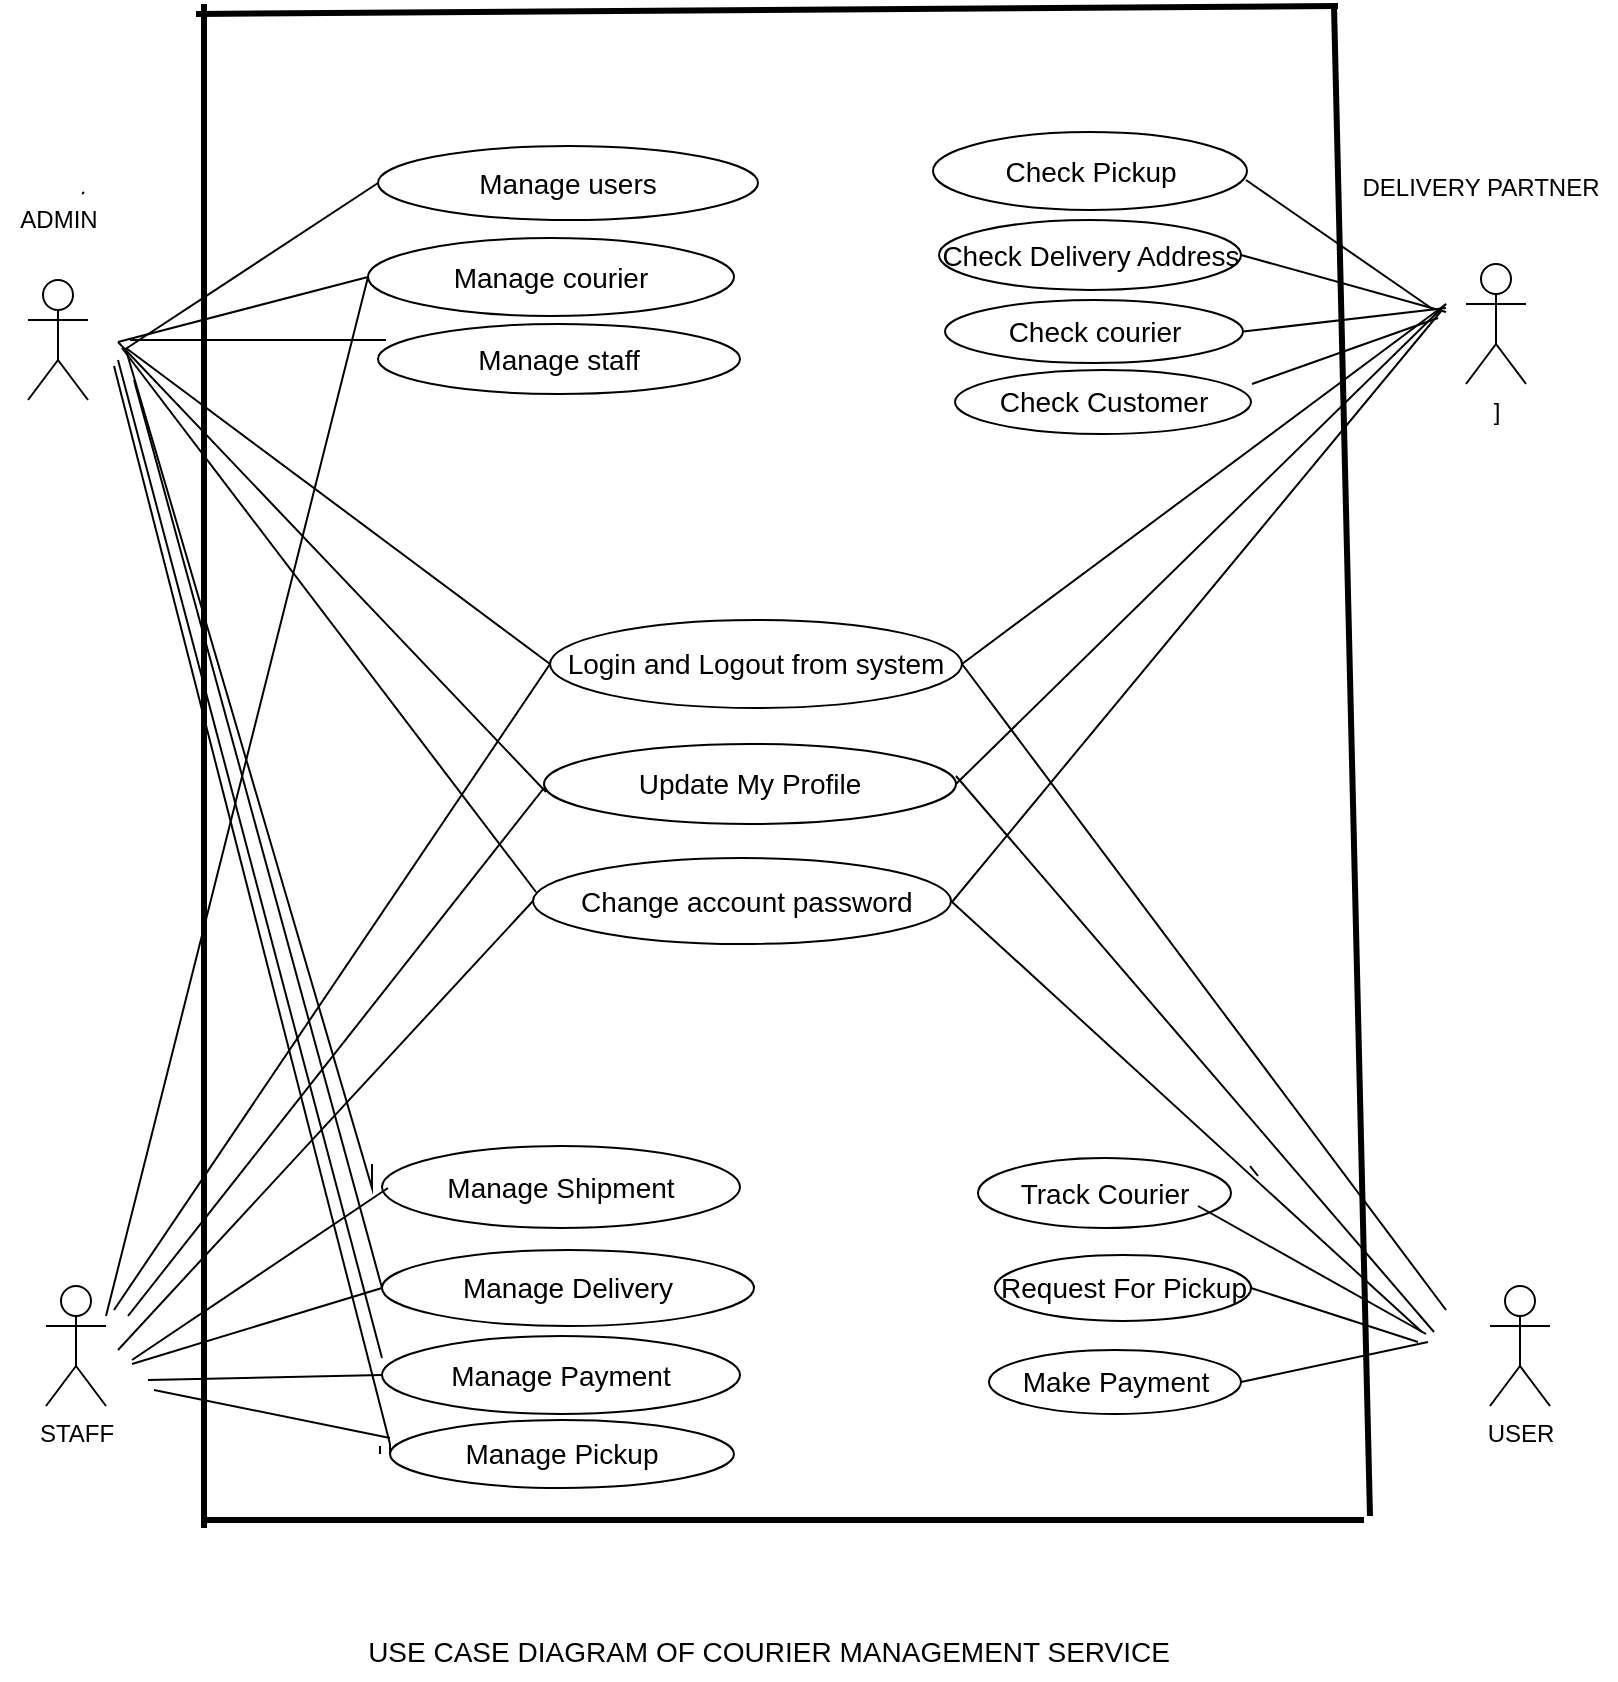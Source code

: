 <mxfile version="24.6.4" type="github">
  <diagram name="Page-1" id="W7U19AV3r4YC8WKteQL8">
    <mxGraphModel dx="1588" dy="824" grid="0" gridSize="10" guides="1" tooltips="1" connect="1" arrows="1" fold="1" page="1" pageScale="1" pageWidth="827" pageHeight="1169" math="0" shadow="0">
      <root>
        <mxCell id="0" />
        <mxCell id="1" parent="0" />
        <mxCell id="xKQDmw8rlLNDozfAPPdS-1" value="&lt;font style=&quot;font-size: 14px;&quot;&gt;Login and Logout from system&lt;/font&gt;" style="ellipse;whiteSpace=wrap;html=1;fontStyle=0" vertex="1" parent="1">
          <mxGeometry x="301" y="423" width="206" height="44" as="geometry" />
        </mxCell>
        <mxCell id="xKQDmw8rlLNDozfAPPdS-4" value="&lt;font style=&quot;font-size: 14px;&quot;&gt;Update My Profile&lt;/font&gt;" style="ellipse;whiteSpace=wrap;html=1;" vertex="1" parent="1">
          <mxGeometry x="298" y="485" width="206" height="40" as="geometry" />
        </mxCell>
        <mxCell id="xKQDmw8rlLNDozfAPPdS-7" value="" style="shape=umlActor;verticalLabelPosition=bottom;verticalAlign=top;html=1;outlineConnect=0;" vertex="1" parent="1">
          <mxGeometry x="40" y="253" width="30" height="60" as="geometry" />
        </mxCell>
        <mxCell id="xKQDmw8rlLNDozfAPPdS-9" value="]" style="shape=umlActor;verticalLabelPosition=bottom;verticalAlign=top;html=1;outlineConnect=0;" vertex="1" parent="1">
          <mxGeometry x="759" y="245" width="30" height="60" as="geometry" />
        </mxCell>
        <mxCell id="xKQDmw8rlLNDozfAPPdS-11" value="USER" style="shape=umlActor;verticalLabelPosition=bottom;verticalAlign=top;html=1;outlineConnect=0;" vertex="1" parent="1">
          <mxGeometry x="771" y="756" width="30" height="60" as="geometry" />
        </mxCell>
        <mxCell id="xKQDmw8rlLNDozfAPPdS-13" value="&lt;font style=&quot;font-size: 14px;&quot;&gt;Manage users&lt;/font&gt;" style="ellipse;whiteSpace=wrap;html=1;" vertex="1" parent="1">
          <mxGeometry x="215" y="186" width="190" height="37" as="geometry" />
        </mxCell>
        <mxCell id="xKQDmw8rlLNDozfAPPdS-14" value="&lt;font style=&quot;font-size: 14px;&quot;&gt;Manage courier&lt;/font&gt;" style="ellipse;whiteSpace=wrap;html=1;" vertex="1" parent="1">
          <mxGeometry x="210" y="232" width="183" height="39" as="geometry" />
        </mxCell>
        <mxCell id="xKQDmw8rlLNDozfAPPdS-15" value="&lt;font style=&quot;font-size: 14px;&quot;&gt;Manage &lt;/font&gt;&lt;font style=&quot;font-size: 14px;&quot;&gt;staff&lt;/font&gt;" style="ellipse;whiteSpace=wrap;html=1;" vertex="1" parent="1">
          <mxGeometry x="215" y="275" width="181" height="35" as="geometry" />
        </mxCell>
        <mxCell id="xKQDmw8rlLNDozfAPPdS-16" value="&lt;font style=&quot;font-size: 14px;&quot;&gt;Check &lt;/font&gt;&lt;font style=&quot;font-size: 14px;&quot;&gt;Delivery &lt;/font&gt;&lt;font style=&quot;font-size: 14px;&quot;&gt;Address&lt;/font&gt;" style="ellipse;whiteSpace=wrap;html=1;" vertex="1" parent="1">
          <mxGeometry x="495.5" y="223" width="151" height="35" as="geometry" />
        </mxCell>
        <mxCell id="xKQDmw8rlLNDozfAPPdS-17" value="&lt;font style=&quot;font-size: 14px;&quot;&gt;Check &lt;/font&gt;&lt;font style=&quot;font-size: 14px;&quot;&gt;courier&lt;/font&gt;" style="ellipse;whiteSpace=wrap;html=1;" vertex="1" parent="1">
          <mxGeometry x="498.5" y="263" width="149" height="31.5" as="geometry" />
        </mxCell>
        <mxCell id="xKQDmw8rlLNDozfAPPdS-18" value="&lt;font style=&quot;font-size: 14px;&quot;&gt;Check &lt;/font&gt;&lt;font style=&quot;font-size: 14px;&quot;&gt;Customer&lt;/font&gt;" style="ellipse;whiteSpace=wrap;html=1;" vertex="1" parent="1">
          <mxGeometry x="503.5" y="298" width="148" height="32" as="geometry" />
        </mxCell>
        <mxCell id="xKQDmw8rlLNDozfAPPdS-19" value="&lt;font style=&quot;font-size: 14px;&quot;&gt;Check Pickup&lt;/font&gt;" style="ellipse;whiteSpace=wrap;html=1;" vertex="1" parent="1">
          <mxGeometry x="492.5" y="179" width="157" height="39" as="geometry" />
        </mxCell>
        <mxCell id="xKQDmw8rlLNDozfAPPdS-23" value="&lt;font style=&quot;font-size: 14px;&quot;&gt;Manage &lt;/font&gt;&lt;font style=&quot;font-size: 14px;&quot;&gt;Shipment&lt;/font&gt;" style="ellipse;whiteSpace=wrap;html=1;" vertex="1" parent="1">
          <mxGeometry x="217" y="686" width="179" height="41" as="geometry" />
        </mxCell>
        <mxCell id="xKQDmw8rlLNDozfAPPdS-25" value="&lt;font style=&quot;font-size: 14px;&quot;&gt;Manage &lt;/font&gt;&lt;font style=&quot;font-size: 14px;&quot;&gt;Payment&lt;/font&gt;" style="ellipse;whiteSpace=wrap;html=1;" vertex="1" parent="1">
          <mxGeometry x="217" y="781" width="179" height="39" as="geometry" />
        </mxCell>
        <mxCell id="xKQDmw8rlLNDozfAPPdS-24" value="&lt;font style=&quot;font-size: 14px;&quot;&gt;Manage &lt;/font&gt;&lt;font style=&quot;font-size: 14px;&quot;&gt;Delivery&lt;/font&gt;" style="ellipse;whiteSpace=wrap;html=1;" vertex="1" parent="1">
          <mxGeometry x="217" y="738" width="186" height="38" as="geometry" />
        </mxCell>
        <mxCell id="xKQDmw8rlLNDozfAPPdS-30" value="&lt;font style=&quot;font-size: 14px;&quot;&gt;Manage &lt;/font&gt;&lt;font style=&quot;font-size: 14px;&quot;&gt;Pickup&lt;/font&gt;" style="ellipse;whiteSpace=wrap;html=1;" vertex="1" parent="1">
          <mxGeometry x="221" y="823" width="172" height="34" as="geometry" />
        </mxCell>
        <mxCell id="xKQDmw8rlLNDozfAPPdS-31" value="&lt;font style=&quot;font-size: 14px;&quot;&gt;Track &lt;/font&gt;&lt;font style=&quot;font-size: 14px;&quot;&gt;Courier&lt;/font&gt;" style="ellipse;whiteSpace=wrap;html=1;" vertex="1" parent="1">
          <mxGeometry x="515" y="692" width="126.5" height="35" as="geometry" />
        </mxCell>
        <mxCell id="xKQDmw8rlLNDozfAPPdS-32" value="&lt;font style=&quot;font-size: 14px;&quot;&gt;Request &lt;/font&gt;&lt;font style=&quot;font-size: 14px;&quot;&gt;For &lt;/font&gt;&lt;font style=&quot;font-size: 14px;&quot;&gt;Pickup&lt;/font&gt;" style="ellipse;whiteSpace=wrap;html=1;" vertex="1" parent="1">
          <mxGeometry x="523.5" y="740.5" width="128" height="33" as="geometry" />
        </mxCell>
        <mxCell id="xKQDmw8rlLNDozfAPPdS-33" value="&lt;font style=&quot;font-size: 14px;&quot;&gt;Make &lt;/font&gt;&lt;font style=&quot;font-size: 14px;&quot;&gt;Payment&lt;/font&gt;" style="ellipse;whiteSpace=wrap;html=1;" vertex="1" parent="1">
          <mxGeometry x="520.5" y="788" width="126" height="32" as="geometry" />
        </mxCell>
        <mxCell id="xKQDmw8rlLNDozfAPPdS-44" value="" style="endArrow=none;html=1;rounded=0;" edge="1" parent="1" source="xKQDmw8rlLNDozfAPPdS-5">
          <mxGeometry width="50" height="50" relative="1" as="geometry">
            <mxPoint x="76" y="882" as="sourcePoint" />
            <mxPoint x="296" y="563" as="targetPoint" />
          </mxGeometry>
        </mxCell>
        <mxCell id="xKQDmw8rlLNDozfAPPdS-51" value="" style="endArrow=none;html=1;rounded=0;exitX=0;exitY=0.5;exitDx=0;exitDy=0;" edge="1" parent="1" source="xKQDmw8rlLNDozfAPPdS-5">
          <mxGeometry width="50" height="50" relative="1" as="geometry">
            <mxPoint x="58" y="893" as="sourcePoint" />
            <mxPoint x="85" y="788" as="targetPoint" />
            <Array as="points" />
          </mxGeometry>
        </mxCell>
        <mxCell id="xKQDmw8rlLNDozfAPPdS-52" value="" style="endArrow=none;html=1;rounded=0;" edge="1" parent="1">
          <mxGeometry width="50" height="50" relative="1" as="geometry">
            <mxPoint x="294" y="559" as="sourcePoint" />
            <mxPoint x="87" y="287" as="targetPoint" />
          </mxGeometry>
        </mxCell>
        <mxCell id="xKQDmw8rlLNDozfAPPdS-57" value="" style="endArrow=none;html=1;rounded=0;" edge="1" parent="1">
          <mxGeometry width="50" height="50" relative="1" as="geometry">
            <mxPoint x="559" y="450" as="sourcePoint" />
            <mxPoint x="559" y="450" as="targetPoint" />
            <Array as="points">
              <mxPoint x="559" y="450" />
            </Array>
          </mxGeometry>
        </mxCell>
        <mxCell id="xKQDmw8rlLNDozfAPPdS-5" value="&lt;span style=&quot;font-size: 14px;&quot;&gt;&amp;nbsp;Change account password&lt;/span&gt;" style="ellipse;whiteSpace=wrap;html=1;" vertex="1" parent="1">
          <mxGeometry x="292.5" y="542" width="209" height="43" as="geometry" />
        </mxCell>
        <mxCell id="xKQDmw8rlLNDozfAPPdS-61" value="" style="endArrow=none;html=1;rounded=0;" edge="1" parent="1">
          <mxGeometry width="50" height="50" relative="1" as="geometry">
            <mxPoint x="556" y="459" as="sourcePoint" />
            <mxPoint x="556" y="459" as="targetPoint" />
            <Array as="points">
              <mxPoint x="556" y="459" />
            </Array>
          </mxGeometry>
        </mxCell>
        <mxCell id="xKQDmw8rlLNDozfAPPdS-64" value="" style="endArrow=none;html=1;rounded=0;entryX=1;entryY=0.5;entryDx=0;entryDy=0;" edge="1" parent="1" target="xKQDmw8rlLNDozfAPPdS-5">
          <mxGeometry width="50" height="50" relative="1" as="geometry">
            <mxPoint x="737" y="779" as="sourcePoint" />
            <mxPoint x="743" y="791" as="targetPoint" />
            <Array as="points" />
          </mxGeometry>
        </mxCell>
        <mxCell id="xKQDmw8rlLNDozfAPPdS-67" value="" style="endArrow=none;html=1;rounded=0;" edge="1" parent="1">
          <mxGeometry width="50" height="50" relative="1" as="geometry">
            <mxPoint x="504" y="501" as="sourcePoint" />
            <mxPoint x="743" y="779" as="targetPoint" />
            <Array as="points" />
          </mxGeometry>
        </mxCell>
        <mxCell id="xKQDmw8rlLNDozfAPPdS-68" value="" style="endArrow=none;html=1;rounded=0;entryX=1;entryY=0.5;entryDx=0;entryDy=0;" edge="1" parent="1" target="xKQDmw8rlLNDozfAPPdS-4">
          <mxGeometry width="50" height="50" relative="1" as="geometry">
            <mxPoint x="504" y="505" as="sourcePoint" />
            <mxPoint x="559" y="531" as="targetPoint" />
            <Array as="points">
              <mxPoint x="749" y="265" />
            </Array>
          </mxGeometry>
        </mxCell>
        <mxCell id="xKQDmw8rlLNDozfAPPdS-69" value="" style="endArrow=none;html=1;rounded=0;exitX=0;exitY=0.5;exitDx=0;exitDy=0;" edge="1" parent="1" source="xKQDmw8rlLNDozfAPPdS-1">
          <mxGeometry width="50" height="50" relative="1" as="geometry">
            <mxPoint x="509" y="581" as="sourcePoint" />
            <mxPoint x="301" y="445" as="targetPoint" />
            <Array as="points">
              <mxPoint x="89" y="287" />
            </Array>
          </mxGeometry>
        </mxCell>
        <mxCell id="xKQDmw8rlLNDozfAPPdS-70" value="" style="endArrow=none;html=1;rounded=0;" edge="1" parent="1">
          <mxGeometry width="50" height="50" relative="1" as="geometry">
            <mxPoint x="296" y="453" as="sourcePoint" />
            <mxPoint x="296" y="453" as="targetPoint" />
            <Array as="points" />
          </mxGeometry>
        </mxCell>
        <mxCell id="xKQDmw8rlLNDozfAPPdS-72" value="DELIVERY PARTNER" style="text;html=1;align=center;verticalAlign=middle;resizable=0;points=[];autosize=1;strokeColor=none;fillColor=none;" vertex="1" parent="1">
          <mxGeometry x="698" y="194" width="136" height="26" as="geometry" />
        </mxCell>
        <mxCell id="xKQDmw8rlLNDozfAPPdS-87" value="" style="endArrow=none;html=1;rounded=0;exitX=1;exitY=0.5;exitDx=0;exitDy=0;" edge="1" parent="1" source="xKQDmw8rlLNDozfAPPdS-1">
          <mxGeometry width="50" height="50" relative="1" as="geometry">
            <mxPoint x="741" y="186" as="sourcePoint" />
            <mxPoint x="507" y="445" as="targetPoint" />
            <Array as="points">
              <mxPoint x="749" y="265" />
            </Array>
          </mxGeometry>
        </mxCell>
        <mxCell id="xKQDmw8rlLNDozfAPPdS-88" value="" style="endArrow=none;html=1;rounded=0;exitX=1;exitY=0.5;exitDx=0;exitDy=0;entryX=1;entryY=0.5;entryDx=0;entryDy=0;" edge="1" parent="1" source="xKQDmw8rlLNDozfAPPdS-1" target="xKQDmw8rlLNDozfAPPdS-1">
          <mxGeometry width="50" height="50" relative="1" as="geometry">
            <mxPoint x="249" y="655" as="sourcePoint" />
            <mxPoint x="299" y="605" as="targetPoint" />
            <Array as="points">
              <mxPoint x="749" y="768" />
            </Array>
          </mxGeometry>
        </mxCell>
        <mxCell id="xKQDmw8rlLNDozfAPPdS-89" value="" style="endArrow=none;html=1;rounded=0;entryX=0;entryY=0.5;entryDx=0;entryDy=0;" edge="1" parent="1" target="xKQDmw8rlLNDozfAPPdS-13">
          <mxGeometry width="50" height="50" relative="1" as="geometry">
            <mxPoint x="88" y="288" as="sourcePoint" />
            <mxPoint x="58" y="152" as="targetPoint" />
          </mxGeometry>
        </mxCell>
        <mxCell id="xKQDmw8rlLNDozfAPPdS-10" value="STAFF" style="shape=umlActor;verticalLabelPosition=bottom;verticalAlign=top;html=1;outlineConnect=0;" vertex="1" parent="1">
          <mxGeometry x="49" y="756" width="30" height="60" as="geometry" />
        </mxCell>
        <mxCell id="xKQDmw8rlLNDozfAPPdS-95" value="" style="endArrow=none;html=1;rounded=0;" edge="1" parent="1" target="xKQDmw8rlLNDozfAPPdS-85">
          <mxGeometry width="50" height="50" relative="1" as="geometry">
            <mxPoint x="68" y="209" as="sourcePoint" />
            <mxPoint x="68" y="209" as="targetPoint" />
            <Array as="points" />
          </mxGeometry>
        </mxCell>
        <mxCell id="xKQDmw8rlLNDozfAPPdS-85" value="ADMIN" style="text;html=1;align=center;verticalAlign=middle;resizable=0;points=[];autosize=1;strokeColor=none;fillColor=none;" vertex="1" parent="1">
          <mxGeometry x="26.5" y="210" width="57" height="26" as="geometry" />
        </mxCell>
        <mxCell id="xKQDmw8rlLNDozfAPPdS-97" value="" style="endArrow=none;html=1;rounded=0;" edge="1" parent="1">
          <mxGeometry width="50" height="50" relative="1" as="geometry">
            <mxPoint x="298" y="507" as="sourcePoint" />
            <mxPoint x="90" y="771" as="targetPoint" />
          </mxGeometry>
        </mxCell>
        <mxCell id="xKQDmw8rlLNDozfAPPdS-98" value="" style="endArrow=none;html=1;rounded=0;" edge="1" parent="1">
          <mxGeometry width="50" height="50" relative="1" as="geometry">
            <mxPoint x="299" y="509" as="sourcePoint" />
            <mxPoint x="299" y="509" as="targetPoint" />
            <Array as="points">
              <mxPoint x="85" y="284" />
            </Array>
          </mxGeometry>
        </mxCell>
        <mxCell id="xKQDmw8rlLNDozfAPPdS-100" value="" style="endArrow=none;html=1;rounded=0;exitX=0;exitY=0.5;exitDx=0;exitDy=0;entryX=0;entryY=0.5;entryDx=0;entryDy=0;" edge="1" parent="1" source="xKQDmw8rlLNDozfAPPdS-1" target="xKQDmw8rlLNDozfAPPdS-1">
          <mxGeometry width="50" height="50" relative="1" as="geometry">
            <mxPoint x="261" y="525" as="sourcePoint" />
            <mxPoint x="311" y="475" as="targetPoint" />
            <Array as="points">
              <mxPoint x="83" y="768" />
            </Array>
          </mxGeometry>
        </mxCell>
        <mxCell id="xKQDmw8rlLNDozfAPPdS-105" value="" style="endArrow=none;html=1;rounded=0;" edge="1" parent="1">
          <mxGeometry width="50" height="50" relative="1" as="geometry">
            <mxPoint x="502" y="564" as="sourcePoint" />
            <mxPoint x="502" y="564" as="targetPoint" />
            <Array as="points">
              <mxPoint x="747" y="268" />
            </Array>
          </mxGeometry>
        </mxCell>
        <mxCell id="xKQDmw8rlLNDozfAPPdS-107" value="" style="endArrow=none;html=1;rounded=0;exitX=0;exitY=0.5;exitDx=0;exitDy=0;" edge="1" parent="1" source="xKQDmw8rlLNDozfAPPdS-14">
          <mxGeometry width="50" height="50" relative="1" as="geometry">
            <mxPoint x="85" y="279" as="sourcePoint" />
            <mxPoint x="85" y="284" as="targetPoint" />
            <Array as="points" />
          </mxGeometry>
        </mxCell>
        <mxCell id="xKQDmw8rlLNDozfAPPdS-108" value="" style="endArrow=none;html=1;rounded=0;entryX=0;entryY=0.5;entryDx=0;entryDy=0;exitX=0;exitY=0.5;exitDx=0;exitDy=0;" edge="1" parent="1" source="xKQDmw8rlLNDozfAPPdS-14" target="xKQDmw8rlLNDozfAPPdS-14">
          <mxGeometry width="50" height="50" relative="1" as="geometry">
            <mxPoint x="278" y="557" as="sourcePoint" />
            <mxPoint x="328" y="507" as="targetPoint" />
            <Array as="points">
              <mxPoint x="79" y="771" />
            </Array>
          </mxGeometry>
        </mxCell>
        <mxCell id="xKQDmw8rlLNDozfAPPdS-110" value="" style="endArrow=none;html=1;rounded=0;" edge="1" parent="1">
          <mxGeometry width="50" height="50" relative="1" as="geometry">
            <mxPoint x="219" y="283" as="sourcePoint" />
            <mxPoint x="219" y="283" as="targetPoint" />
            <Array as="points">
              <mxPoint x="91" y="283" />
            </Array>
          </mxGeometry>
        </mxCell>
        <mxCell id="xKQDmw8rlLNDozfAPPdS-111" value="" style="endArrow=none;html=1;rounded=0;" edge="1" parent="1">
          <mxGeometry width="50" height="50" relative="1" as="geometry">
            <mxPoint x="92" y="793" as="sourcePoint" />
            <mxPoint x="92" y="793" as="targetPoint" />
            <Array as="points">
              <mxPoint x="220" y="707" />
            </Array>
          </mxGeometry>
        </mxCell>
        <mxCell id="xKQDmw8rlLNDozfAPPdS-114" value="" style="endArrow=none;html=1;rounded=0;exitX=0;exitY=0.5;exitDx=0;exitDy=0;" edge="1" parent="1" source="xKQDmw8rlLNDozfAPPdS-24">
          <mxGeometry width="50" height="50" relative="1" as="geometry">
            <mxPoint x="92" y="802.333" as="sourcePoint" />
            <mxPoint x="92" y="795" as="targetPoint" />
          </mxGeometry>
        </mxCell>
        <mxCell id="xKQDmw8rlLNDozfAPPdS-116" value="" style="endArrow=none;html=1;rounded=0;exitX=0;exitY=0.5;exitDx=0;exitDy=0;" edge="1" parent="1" source="xKQDmw8rlLNDozfAPPdS-25">
          <mxGeometry width="50" height="50" relative="1" as="geometry">
            <mxPoint x="95" y="808" as="sourcePoint" />
            <mxPoint x="100" y="803" as="targetPoint" />
          </mxGeometry>
        </mxCell>
        <mxCell id="xKQDmw8rlLNDozfAPPdS-120" value="" style="endArrow=none;html=1;rounded=0;exitX=0;exitY=0.5;exitDx=0;exitDy=0;" edge="1" parent="1" source="xKQDmw8rlLNDozfAPPdS-30">
          <mxGeometry width="50" height="50" relative="1" as="geometry">
            <mxPoint x="278" y="558" as="sourcePoint" />
            <mxPoint x="221" y="835" as="targetPoint" />
          </mxGeometry>
        </mxCell>
        <mxCell id="xKQDmw8rlLNDozfAPPdS-124" value="" style="endArrow=none;html=1;rounded=0;" edge="1" parent="1">
          <mxGeometry width="50" height="50" relative="1" as="geometry">
            <mxPoint x="103" y="808" as="sourcePoint" />
            <mxPoint x="221" y="832" as="targetPoint" />
          </mxGeometry>
        </mxCell>
        <mxCell id="xKQDmw8rlLNDozfAPPdS-125" value="" style="endArrow=none;html=1;rounded=0;" edge="1" parent="1">
          <mxGeometry width="50" height="50" relative="1" as="geometry">
            <mxPoint x="216" y="836" as="sourcePoint" />
            <mxPoint x="216" y="840" as="targetPoint" />
          </mxGeometry>
        </mxCell>
        <mxCell id="xKQDmw8rlLNDozfAPPdS-126" value="" style="endArrow=none;html=1;rounded=0;" edge="1" parent="1">
          <mxGeometry width="50" height="50" relative="1" as="geometry">
            <mxPoint x="649" y="203" as="sourcePoint" />
            <mxPoint x="743" y="268" as="targetPoint" />
          </mxGeometry>
        </mxCell>
        <mxCell id="xKQDmw8rlLNDozfAPPdS-127" value="" style="endArrow=none;html=1;rounded=0;entryX=1;entryY=0.5;entryDx=0;entryDy=0;" edge="1" parent="1" target="xKQDmw8rlLNDozfAPPdS-16">
          <mxGeometry width="50" height="50" relative="1" as="geometry">
            <mxPoint x="749" y="269" as="sourcePoint" />
            <mxPoint x="749" y="249" as="targetPoint" />
          </mxGeometry>
        </mxCell>
        <mxCell id="xKQDmw8rlLNDozfAPPdS-128" value="" style="endArrow=none;html=1;rounded=0;entryX=1;entryY=0.5;entryDx=0;entryDy=0;" edge="1" parent="1" target="xKQDmw8rlLNDozfAPPdS-17">
          <mxGeometry width="50" height="50" relative="1" as="geometry">
            <mxPoint x="749" y="267" as="sourcePoint" />
            <mxPoint x="753" y="267" as="targetPoint" />
          </mxGeometry>
        </mxCell>
        <mxCell id="xKQDmw8rlLNDozfAPPdS-129" value="" style="endArrow=none;html=1;rounded=0;" edge="1" parent="1">
          <mxGeometry width="50" height="50" relative="1" as="geometry">
            <mxPoint x="655" y="701" as="sourcePoint" />
            <mxPoint x="651" y="696" as="targetPoint" />
          </mxGeometry>
        </mxCell>
        <mxCell id="xKQDmw8rlLNDozfAPPdS-134" value="" style="endArrow=none;html=1;rounded=0;" edge="1" parent="1">
          <mxGeometry width="50" height="50" relative="1" as="geometry">
            <mxPoint x="652" y="305" as="sourcePoint" />
            <mxPoint x="745" y="272" as="targetPoint" />
          </mxGeometry>
        </mxCell>
        <mxCell id="xKQDmw8rlLNDozfAPPdS-135" value="" style="endArrow=none;html=1;rounded=0;" edge="1" parent="1">
          <mxGeometry width="50" height="50" relative="1" as="geometry">
            <mxPoint x="739" y="780" as="sourcePoint" />
            <mxPoint x="625" y="716" as="targetPoint" />
          </mxGeometry>
        </mxCell>
        <mxCell id="xKQDmw8rlLNDozfAPPdS-137" value="" style="endArrow=none;html=1;rounded=0;exitX=1;exitY=0.5;exitDx=0;exitDy=0;" edge="1" parent="1" source="xKQDmw8rlLNDozfAPPdS-32">
          <mxGeometry width="50" height="50" relative="1" as="geometry">
            <mxPoint x="293" y="582" as="sourcePoint" />
            <mxPoint x="735" y="784" as="targetPoint" />
          </mxGeometry>
        </mxCell>
        <mxCell id="xKQDmw8rlLNDozfAPPdS-138" value="" style="endArrow=none;html=1;rounded=0;exitX=1;exitY=0.5;exitDx=0;exitDy=0;" edge="1" parent="1" source="xKQDmw8rlLNDozfAPPdS-33">
          <mxGeometry width="50" height="50" relative="1" as="geometry">
            <mxPoint x="293" y="582" as="sourcePoint" />
            <mxPoint x="740" y="784" as="targetPoint" />
          </mxGeometry>
        </mxCell>
        <mxCell id="xKQDmw8rlLNDozfAPPdS-140" value="" style="endArrow=none;html=1;rounded=0;" edge="1" parent="1">
          <mxGeometry width="50" height="50" relative="1" as="geometry">
            <mxPoint x="83" y="296" as="sourcePoint" />
            <mxPoint x="221" y="835" as="targetPoint" />
          </mxGeometry>
        </mxCell>
        <mxCell id="xKQDmw8rlLNDozfAPPdS-141" value="" style="endArrow=none;html=1;rounded=0;" edge="1" parent="1">
          <mxGeometry width="50" height="50" relative="1" as="geometry">
            <mxPoint x="217" y="792" as="sourcePoint" />
            <mxPoint x="85" y="293" as="targetPoint" />
          </mxGeometry>
        </mxCell>
        <mxCell id="xKQDmw8rlLNDozfAPPdS-143" value="" style="endArrow=none;html=1;rounded=0;exitX=0;exitY=0.5;exitDx=0;exitDy=0;" edge="1" parent="1" source="xKQDmw8rlLNDozfAPPdS-24">
          <mxGeometry width="50" height="50" relative="1" as="geometry">
            <mxPoint x="211" y="743" as="sourcePoint" />
            <mxPoint x="93" y="303" as="targetPoint" />
          </mxGeometry>
        </mxCell>
        <mxCell id="xKQDmw8rlLNDozfAPPdS-144" value="" style="endArrow=none;html=1;rounded=0;" edge="1" parent="1">
          <mxGeometry width="50" height="50" relative="1" as="geometry">
            <mxPoint x="212" y="695" as="sourcePoint" />
            <mxPoint x="89" y="288" as="targetPoint" />
            <Array as="points">
              <mxPoint x="212" y="707" />
            </Array>
          </mxGeometry>
        </mxCell>
        <mxCell id="xKQDmw8rlLNDozfAPPdS-147" value="" style="endArrow=none;html=1;rounded=0;strokeWidth=3;" edge="1" parent="1">
          <mxGeometry width="50" height="50" relative="1" as="geometry">
            <mxPoint x="128" y="877" as="sourcePoint" />
            <mxPoint x="128" y="115" as="targetPoint" />
          </mxGeometry>
        </mxCell>
        <mxCell id="xKQDmw8rlLNDozfAPPdS-148" value="" style="endArrow=none;html=1;rounded=0;strokeWidth=3;" edge="1" parent="1">
          <mxGeometry width="50" height="50" relative="1" as="geometry">
            <mxPoint x="708" y="873" as="sourcePoint" />
            <mxPoint x="129" y="873" as="targetPoint" />
            <Array as="points" />
          </mxGeometry>
        </mxCell>
        <mxCell id="xKQDmw8rlLNDozfAPPdS-149" value="" style="endArrow=none;html=1;rounded=0;strokeWidth=3;" edge="1" parent="1">
          <mxGeometry width="50" height="50" relative="1" as="geometry">
            <mxPoint x="711" y="871" as="sourcePoint" />
            <mxPoint x="711" y="871" as="targetPoint" />
            <Array as="points">
              <mxPoint x="693" y="116" />
            </Array>
          </mxGeometry>
        </mxCell>
        <mxCell id="xKQDmw8rlLNDozfAPPdS-150" value="" style="endArrow=none;html=1;rounded=0;strokeWidth=3;" edge="1" parent="1">
          <mxGeometry width="50" height="50" relative="1" as="geometry">
            <mxPoint x="695" y="116" as="sourcePoint" />
            <mxPoint x="124" y="120" as="targetPoint" />
          </mxGeometry>
        </mxCell>
        <mxCell id="xKQDmw8rlLNDozfAPPdS-153" value="&lt;font style=&quot;font-size: 14px;&quot;&gt;USE CASE DIAGRAM OF COURIER MANAGEMENT SERVICE&lt;/font&gt;" style="text;html=1;align=center;verticalAlign=middle;resizable=0;points=[];autosize=1;strokeColor=none;fillColor=none;" vertex="1" parent="1">
          <mxGeometry x="200" y="924" width="419" height="29" as="geometry" />
        </mxCell>
      </root>
    </mxGraphModel>
  </diagram>
</mxfile>
